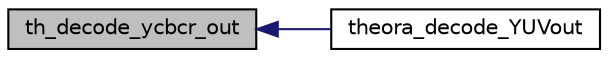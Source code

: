 digraph "th_decode_ycbcr_out"
{
  edge [fontname="Helvetica",fontsize="10",labelfontname="Helvetica",labelfontsize="10"];
  node [fontname="Helvetica",fontsize="10",shape=record];
  rankdir="LR";
  Node1 [label="th_decode_ycbcr_out",height=0.2,width=0.4,color="black", fillcolor="grey75", style="filled", fontcolor="black"];
  Node1 -> Node2 [dir="back",color="midnightblue",fontsize="10",style="solid",fontname="Helvetica"];
  Node2 [label="theora_decode_YUVout",height=0.2,width=0.4,color="black", fillcolor="white", style="filled",URL="$group__oldfuncs.html#ga09d47c80e1e94bff0a46a496816b8daa"];
}
